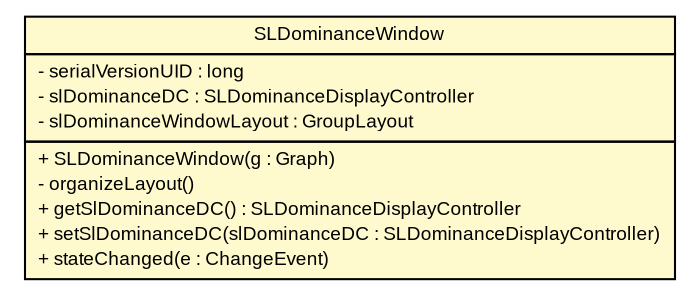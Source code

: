 #!/usr/local/bin/dot
#
# Class diagram 
# Generated by UMLGraph version R5_6 (http://www.umlgraph.org/)
#

digraph G {
	edge [fontname="arial",fontsize=10,labelfontname="arial",labelfontsize=10];
	node [fontname="arial",fontsize=10,shape=plaintext];
	nodesep=0.25;
	ranksep=0.5;
	// pfc.gui.windows.algorithms.SLDominanceWindow
	c14449 [label=<<table title="pfc.gui.windows.algorithms.SLDominanceWindow" border="0" cellborder="1" cellspacing="0" cellpadding="2" port="p" bgcolor="lemonChiffon" href="./SLDominanceWindow.html">
		<tr><td><table border="0" cellspacing="0" cellpadding="1">
<tr><td align="center" balign="center"> SLDominanceWindow </td></tr>
		</table></td></tr>
		<tr><td><table border="0" cellspacing="0" cellpadding="1">
<tr><td align="left" balign="left"> - serialVersionUID : long </td></tr>
<tr><td align="left" balign="left"> - slDominanceDC : SLDominanceDisplayController </td></tr>
<tr><td align="left" balign="left"> - slDominanceWindowLayout : GroupLayout </td></tr>
		</table></td></tr>
		<tr><td><table border="0" cellspacing="0" cellpadding="1">
<tr><td align="left" balign="left"> + SLDominanceWindow(g : Graph) </td></tr>
<tr><td align="left" balign="left"> - organizeLayout() </td></tr>
<tr><td align="left" balign="left"> + getSlDominanceDC() : SLDominanceDisplayController </td></tr>
<tr><td align="left" balign="left"> + setSlDominanceDC(slDominanceDC : SLDominanceDisplayController) </td></tr>
<tr><td align="left" balign="left"> + stateChanged(e : ChangeEvent) </td></tr>
		</table></td></tr>
		</table>>, URL="./SLDominanceWindow.html", fontname="arial", fontcolor="black", fontsize=9.0];
}


